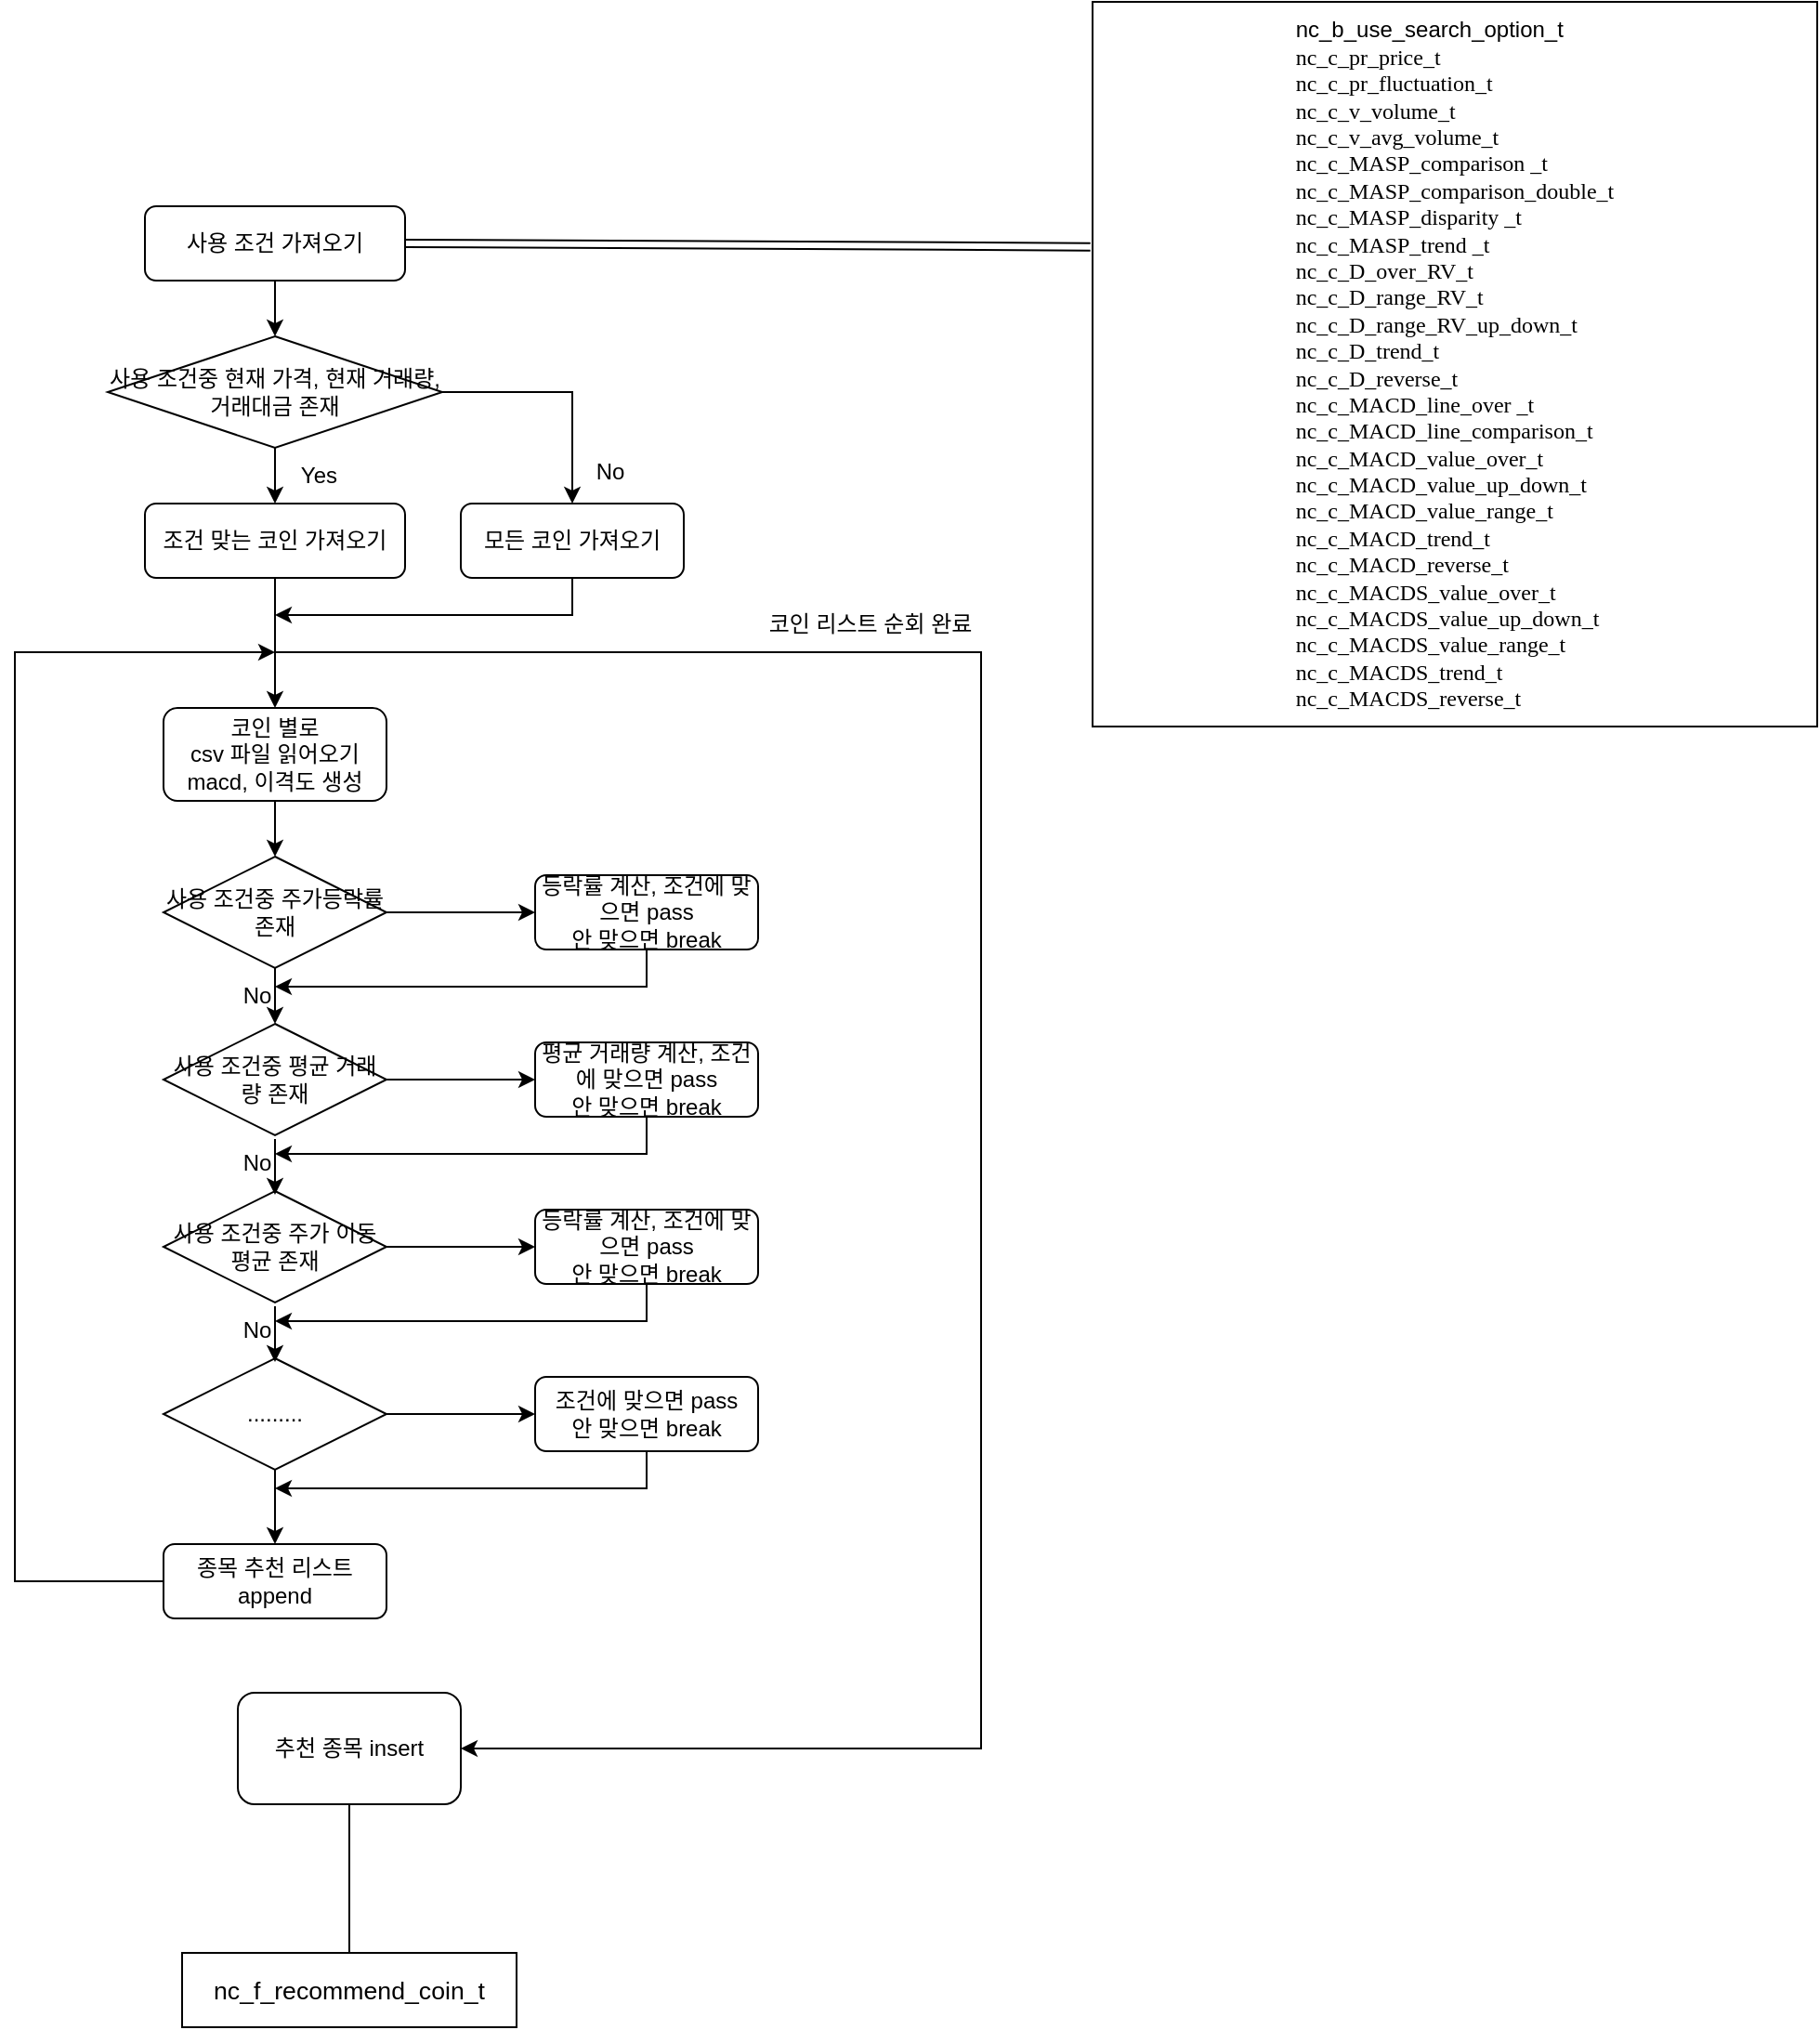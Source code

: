 <mxfile version="21.2.9" type="github">
  <diagram id="C5RBs43oDa-KdzZeNtuy" name="Page-1">
    <mxGraphModel dx="1434" dy="1908" grid="1" gridSize="10" guides="1" tooltips="1" connect="1" arrows="1" fold="1" page="1" pageScale="1" pageWidth="827" pageHeight="1169" math="0" shadow="0">
      <root>
        <mxCell id="WIyWlLk6GJQsqaUBKTNV-0" />
        <mxCell id="WIyWlLk6GJQsqaUBKTNV-1" parent="WIyWlLk6GJQsqaUBKTNV-0" />
        <mxCell id="H-ASx1NIcedOKn2gf6hK-0" value="사용 조건 가져오기" style="rounded=1;whiteSpace=wrap;html=1;fontSize=12;glass=0;strokeWidth=1;shadow=0;" vertex="1" parent="WIyWlLk6GJQsqaUBKTNV-1">
          <mxGeometry x="150" y="40" width="140" height="40" as="geometry" />
        </mxCell>
        <mxCell id="H-ASx1NIcedOKn2gf6hK-24" value="사용 조건중 현재 가격, 현재 거래량, 거래대금 존재" style="rhombus;whiteSpace=wrap;html=1;" vertex="1" parent="WIyWlLk6GJQsqaUBKTNV-1">
          <mxGeometry x="130" y="110" width="180" height="60" as="geometry" />
        </mxCell>
        <mxCell id="H-ASx1NIcedOKn2gf6hK-25" value="조건 맞는 코인 가져오기" style="rounded=1;whiteSpace=wrap;html=1;" vertex="1" parent="WIyWlLk6GJQsqaUBKTNV-1">
          <mxGeometry x="150" y="200" width="140" height="40" as="geometry" />
        </mxCell>
        <mxCell id="H-ASx1NIcedOKn2gf6hK-26" value="" style="endArrow=classic;html=1;rounded=0;exitX=0.5;exitY=1;exitDx=0;exitDy=0;" edge="1" parent="WIyWlLk6GJQsqaUBKTNV-1" source="H-ASx1NIcedOKn2gf6hK-0" target="H-ASx1NIcedOKn2gf6hK-24">
          <mxGeometry width="50" height="50" relative="1" as="geometry">
            <mxPoint x="390" y="390" as="sourcePoint" />
            <mxPoint x="440" y="340" as="targetPoint" />
          </mxGeometry>
        </mxCell>
        <mxCell id="H-ASx1NIcedOKn2gf6hK-27" value="" style="endArrow=classic;html=1;rounded=0;exitX=0.5;exitY=1;exitDx=0;exitDy=0;entryX=0.5;entryY=0;entryDx=0;entryDy=0;" edge="1" parent="WIyWlLk6GJQsqaUBKTNV-1" source="H-ASx1NIcedOKn2gf6hK-24" target="H-ASx1NIcedOKn2gf6hK-25">
          <mxGeometry width="50" height="50" relative="1" as="geometry">
            <mxPoint x="390" y="390" as="sourcePoint" />
            <mxPoint x="440" y="340" as="targetPoint" />
          </mxGeometry>
        </mxCell>
        <mxCell id="H-ASx1NIcedOKn2gf6hK-28" value="모든 코인 가져오기" style="rounded=1;whiteSpace=wrap;html=1;" vertex="1" parent="WIyWlLk6GJQsqaUBKTNV-1">
          <mxGeometry x="320" y="200" width="120" height="40" as="geometry" />
        </mxCell>
        <mxCell id="H-ASx1NIcedOKn2gf6hK-29" value="" style="endArrow=classic;html=1;rounded=0;exitX=1;exitY=0.5;exitDx=0;exitDy=0;entryX=0.5;entryY=0;entryDx=0;entryDy=0;" edge="1" parent="WIyWlLk6GJQsqaUBKTNV-1" source="H-ASx1NIcedOKn2gf6hK-24" target="H-ASx1NIcedOKn2gf6hK-28">
          <mxGeometry width="50" height="50" relative="1" as="geometry">
            <mxPoint x="390" y="390" as="sourcePoint" />
            <mxPoint x="440" y="340" as="targetPoint" />
            <Array as="points">
              <mxPoint x="380" y="140" />
            </Array>
          </mxGeometry>
        </mxCell>
        <mxCell id="H-ASx1NIcedOKn2gf6hK-30" value="" style="endArrow=classic;html=1;rounded=0;exitX=0.5;exitY=1;exitDx=0;exitDy=0;entryX=0.5;entryY=0;entryDx=0;entryDy=0;" edge="1" parent="WIyWlLk6GJQsqaUBKTNV-1" source="H-ASx1NIcedOKn2gf6hK-25" target="H-ASx1NIcedOKn2gf6hK-31">
          <mxGeometry width="50" height="50" relative="1" as="geometry">
            <mxPoint x="390" y="490" as="sourcePoint" />
            <mxPoint x="220" y="280" as="targetPoint" />
          </mxGeometry>
        </mxCell>
        <mxCell id="H-ASx1NIcedOKn2gf6hK-31" value="코인 별로 &lt;br&gt;csv 파일 읽어오기&lt;br&gt;macd, 이격도 생성" style="rounded=1;whiteSpace=wrap;html=1;" vertex="1" parent="WIyWlLk6GJQsqaUBKTNV-1">
          <mxGeometry x="160" y="310" width="120" height="50" as="geometry" />
        </mxCell>
        <mxCell id="H-ASx1NIcedOKn2gf6hK-33" value="" style="endArrow=classic;html=1;rounded=0;exitX=0.5;exitY=1;exitDx=0;exitDy=0;" edge="1" parent="WIyWlLk6GJQsqaUBKTNV-1" source="H-ASx1NIcedOKn2gf6hK-28">
          <mxGeometry width="50" height="50" relative="1" as="geometry">
            <mxPoint x="390" y="490" as="sourcePoint" />
            <mxPoint x="220" y="260" as="targetPoint" />
            <Array as="points">
              <mxPoint x="380" y="260" />
            </Array>
          </mxGeometry>
        </mxCell>
        <mxCell id="H-ASx1NIcedOKn2gf6hK-34" value="&amp;nbsp; Yes" style="text;html=1;align=center;verticalAlign=middle;resizable=0;points=[];autosize=1;strokeColor=none;fillColor=none;" vertex="1" parent="WIyWlLk6GJQsqaUBKTNV-1">
          <mxGeometry x="215" y="170" width="50" height="30" as="geometry" />
        </mxCell>
        <mxCell id="H-ASx1NIcedOKn2gf6hK-35" value="No" style="text;html=1;align=center;verticalAlign=middle;resizable=0;points=[];autosize=1;strokeColor=none;fillColor=none;" vertex="1" parent="WIyWlLk6GJQsqaUBKTNV-1">
          <mxGeometry x="380" y="168" width="40" height="30" as="geometry" />
        </mxCell>
        <mxCell id="H-ASx1NIcedOKn2gf6hK-36" value="사용 조건중 주가등락률 존재" style="rhombus;whiteSpace=wrap;html=1;" vertex="1" parent="WIyWlLk6GJQsqaUBKTNV-1">
          <mxGeometry x="160" y="390" width="120" height="60" as="geometry" />
        </mxCell>
        <mxCell id="H-ASx1NIcedOKn2gf6hK-37" value="사용 조건중 평균 거래량 존재" style="rhombus;whiteSpace=wrap;html=1;" vertex="1" parent="WIyWlLk6GJQsqaUBKTNV-1">
          <mxGeometry x="160" y="480" width="120" height="60" as="geometry" />
        </mxCell>
        <mxCell id="H-ASx1NIcedOKn2gf6hK-38" value="사용 조건중 주가 이동평균 존재" style="rhombus;whiteSpace=wrap;html=1;" vertex="1" parent="WIyWlLk6GJQsqaUBKTNV-1">
          <mxGeometry x="160" y="570" width="120" height="60" as="geometry" />
        </mxCell>
        <mxCell id="H-ASx1NIcedOKn2gf6hK-39" value="........." style="rhombus;whiteSpace=wrap;html=1;" vertex="1" parent="WIyWlLk6GJQsqaUBKTNV-1">
          <mxGeometry x="160" y="660" width="120" height="60" as="geometry" />
        </mxCell>
        <mxCell id="H-ASx1NIcedOKn2gf6hK-40" value="평균 거래량 계산, 조건에 맞으면 pass&lt;br&gt;안 맞으면 break" style="rounded=1;whiteSpace=wrap;html=1;" vertex="1" parent="WIyWlLk6GJQsqaUBKTNV-1">
          <mxGeometry x="360" y="490" width="120" height="40" as="geometry" />
        </mxCell>
        <mxCell id="H-ASx1NIcedOKn2gf6hK-41" value="" style="endArrow=classic;html=1;rounded=0;exitX=1;exitY=0.5;exitDx=0;exitDy=0;entryX=0;entryY=0.5;entryDx=0;entryDy=0;" edge="1" parent="WIyWlLk6GJQsqaUBKTNV-1" target="H-ASx1NIcedOKn2gf6hK-40">
          <mxGeometry width="50" height="50" relative="1" as="geometry">
            <mxPoint x="280" y="510" as="sourcePoint" />
            <mxPoint x="440" y="610" as="targetPoint" />
          </mxGeometry>
        </mxCell>
        <mxCell id="H-ASx1NIcedOKn2gf6hK-42" value="" style="endArrow=classic;html=1;rounded=0;exitX=0.5;exitY=1;exitDx=0;exitDy=0;entryX=0.5;entryY=0;entryDx=0;entryDy=0;" edge="1" parent="WIyWlLk6GJQsqaUBKTNV-1" source="H-ASx1NIcedOKn2gf6hK-31" target="H-ASx1NIcedOKn2gf6hK-36">
          <mxGeometry width="50" height="50" relative="1" as="geometry">
            <mxPoint x="390" y="570" as="sourcePoint" />
            <mxPoint x="440" y="520" as="targetPoint" />
          </mxGeometry>
        </mxCell>
        <mxCell id="H-ASx1NIcedOKn2gf6hK-44" value="" style="endArrow=classic;html=1;rounded=0;exitX=0.5;exitY=1;exitDx=0;exitDy=0;entryX=0.5;entryY=0;entryDx=0;entryDy=0;" edge="1" parent="WIyWlLk6GJQsqaUBKTNV-1">
          <mxGeometry width="50" height="50" relative="1" as="geometry">
            <mxPoint x="220" y="450" as="sourcePoint" />
            <mxPoint x="220" y="480" as="targetPoint" />
          </mxGeometry>
        </mxCell>
        <mxCell id="H-ASx1NIcedOKn2gf6hK-45" value="No" style="text;html=1;align=center;verticalAlign=middle;resizable=0;points=[];autosize=1;strokeColor=none;fillColor=none;" vertex="1" parent="WIyWlLk6GJQsqaUBKTNV-1">
          <mxGeometry x="190" y="450" width="40" height="30" as="geometry" />
        </mxCell>
        <mxCell id="H-ASx1NIcedOKn2gf6hK-46" value="" style="endArrow=classic;html=1;rounded=0;exitX=0.5;exitY=1;exitDx=0;exitDy=0;entryX=0.5;entryY=0;entryDx=0;entryDy=0;" edge="1" parent="WIyWlLk6GJQsqaUBKTNV-1">
          <mxGeometry width="50" height="50" relative="1" as="geometry">
            <mxPoint x="220" y="542" as="sourcePoint" />
            <mxPoint x="220" y="572" as="targetPoint" />
          </mxGeometry>
        </mxCell>
        <mxCell id="H-ASx1NIcedOKn2gf6hK-47" value="No" style="text;html=1;align=center;verticalAlign=middle;resizable=0;points=[];autosize=1;strokeColor=none;fillColor=none;" vertex="1" parent="WIyWlLk6GJQsqaUBKTNV-1">
          <mxGeometry x="190" y="540" width="40" height="30" as="geometry" />
        </mxCell>
        <mxCell id="H-ASx1NIcedOKn2gf6hK-48" value="" style="endArrow=classic;html=1;rounded=0;exitX=0.5;exitY=1;exitDx=0;exitDy=0;entryX=0.5;entryY=0;entryDx=0;entryDy=0;" edge="1" parent="WIyWlLk6GJQsqaUBKTNV-1">
          <mxGeometry width="50" height="50" relative="1" as="geometry">
            <mxPoint x="220" y="632" as="sourcePoint" />
            <mxPoint x="220" y="662" as="targetPoint" />
          </mxGeometry>
        </mxCell>
        <mxCell id="H-ASx1NIcedOKn2gf6hK-49" value="No" style="text;html=1;align=center;verticalAlign=middle;resizable=0;points=[];autosize=1;strokeColor=none;fillColor=none;" vertex="1" parent="WIyWlLk6GJQsqaUBKTNV-1">
          <mxGeometry x="190" y="630" width="40" height="30" as="geometry" />
        </mxCell>
        <mxCell id="H-ASx1NIcedOKn2gf6hK-50" value="" style="endArrow=classic;html=1;rounded=0;exitX=0.5;exitY=1;exitDx=0;exitDy=0;" edge="1" parent="WIyWlLk6GJQsqaUBKTNV-1" source="H-ASx1NIcedOKn2gf6hK-40">
          <mxGeometry width="50" height="50" relative="1" as="geometry">
            <mxPoint x="390" y="650" as="sourcePoint" />
            <mxPoint x="220" y="550" as="targetPoint" />
            <Array as="points">
              <mxPoint x="420" y="550" />
            </Array>
          </mxGeometry>
        </mxCell>
        <mxCell id="H-ASx1NIcedOKn2gf6hK-51" value="등락률 계산, 조건에 맞으면 pass&lt;br&gt;안 맞으면 break" style="rounded=1;whiteSpace=wrap;html=1;" vertex="1" parent="WIyWlLk6GJQsqaUBKTNV-1">
          <mxGeometry x="360" y="400" width="120" height="40" as="geometry" />
        </mxCell>
        <mxCell id="H-ASx1NIcedOKn2gf6hK-52" value="" style="endArrow=classic;html=1;rounded=0;exitX=1;exitY=0.5;exitDx=0;exitDy=0;entryX=0;entryY=0.5;entryDx=0;entryDy=0;" edge="1" target="H-ASx1NIcedOKn2gf6hK-51" parent="WIyWlLk6GJQsqaUBKTNV-1">
          <mxGeometry width="50" height="50" relative="1" as="geometry">
            <mxPoint x="280" y="420" as="sourcePoint" />
            <mxPoint x="440" y="520" as="targetPoint" />
          </mxGeometry>
        </mxCell>
        <mxCell id="H-ASx1NIcedOKn2gf6hK-53" value="" style="endArrow=classic;html=1;rounded=0;exitX=0.5;exitY=1;exitDx=0;exitDy=0;" edge="1" source="H-ASx1NIcedOKn2gf6hK-51" parent="WIyWlLk6GJQsqaUBKTNV-1">
          <mxGeometry width="50" height="50" relative="1" as="geometry">
            <mxPoint x="390" y="560" as="sourcePoint" />
            <mxPoint x="220" y="460" as="targetPoint" />
            <Array as="points">
              <mxPoint x="420" y="460" />
            </Array>
          </mxGeometry>
        </mxCell>
        <mxCell id="H-ASx1NIcedOKn2gf6hK-54" value="등락률 계산, 조건에 맞으면 pass&lt;br&gt;안 맞으면 break" style="rounded=1;whiteSpace=wrap;html=1;" vertex="1" parent="WIyWlLk6GJQsqaUBKTNV-1">
          <mxGeometry x="360" y="580" width="120" height="40" as="geometry" />
        </mxCell>
        <mxCell id="H-ASx1NIcedOKn2gf6hK-55" value="" style="endArrow=classic;html=1;rounded=0;exitX=1;exitY=0.5;exitDx=0;exitDy=0;entryX=0;entryY=0.5;entryDx=0;entryDy=0;" edge="1" target="H-ASx1NIcedOKn2gf6hK-54" parent="WIyWlLk6GJQsqaUBKTNV-1">
          <mxGeometry width="50" height="50" relative="1" as="geometry">
            <mxPoint x="280" y="600" as="sourcePoint" />
            <mxPoint x="440" y="700" as="targetPoint" />
          </mxGeometry>
        </mxCell>
        <mxCell id="H-ASx1NIcedOKn2gf6hK-56" value="" style="endArrow=classic;html=1;rounded=0;exitX=0.5;exitY=1;exitDx=0;exitDy=0;" edge="1" source="H-ASx1NIcedOKn2gf6hK-54" parent="WIyWlLk6GJQsqaUBKTNV-1">
          <mxGeometry width="50" height="50" relative="1" as="geometry">
            <mxPoint x="390" y="740" as="sourcePoint" />
            <mxPoint x="220" y="640" as="targetPoint" />
            <Array as="points">
              <mxPoint x="420" y="640" />
            </Array>
          </mxGeometry>
        </mxCell>
        <mxCell id="H-ASx1NIcedOKn2gf6hK-57" value="조건에 맞으면 pass&lt;br&gt;안 맞으면 break" style="rounded=1;whiteSpace=wrap;html=1;" vertex="1" parent="WIyWlLk6GJQsqaUBKTNV-1">
          <mxGeometry x="360" y="670" width="120" height="40" as="geometry" />
        </mxCell>
        <mxCell id="H-ASx1NIcedOKn2gf6hK-58" value="" style="endArrow=classic;html=1;rounded=0;exitX=1;exitY=0.5;exitDx=0;exitDy=0;entryX=0;entryY=0.5;entryDx=0;entryDy=0;" edge="1" target="H-ASx1NIcedOKn2gf6hK-57" parent="WIyWlLk6GJQsqaUBKTNV-1">
          <mxGeometry width="50" height="50" relative="1" as="geometry">
            <mxPoint x="280" y="690" as="sourcePoint" />
            <mxPoint x="440" y="790" as="targetPoint" />
          </mxGeometry>
        </mxCell>
        <mxCell id="H-ASx1NIcedOKn2gf6hK-59" value="" style="endArrow=classic;html=1;rounded=0;exitX=0.5;exitY=1;exitDx=0;exitDy=0;" edge="1" source="H-ASx1NIcedOKn2gf6hK-57" parent="WIyWlLk6GJQsqaUBKTNV-1">
          <mxGeometry width="50" height="50" relative="1" as="geometry">
            <mxPoint x="390" y="830" as="sourcePoint" />
            <mxPoint x="220" y="730" as="targetPoint" />
            <Array as="points">
              <mxPoint x="420" y="730" />
            </Array>
          </mxGeometry>
        </mxCell>
        <mxCell id="H-ASx1NIcedOKn2gf6hK-60" value="종목 추천 리스트 append" style="rounded=1;whiteSpace=wrap;html=1;" vertex="1" parent="WIyWlLk6GJQsqaUBKTNV-1">
          <mxGeometry x="160" y="760" width="120" height="40" as="geometry" />
        </mxCell>
        <mxCell id="H-ASx1NIcedOKn2gf6hK-61" value="" style="endArrow=classic;html=1;rounded=0;exitX=0.5;exitY=1;exitDx=0;exitDy=0;" edge="1" parent="WIyWlLk6GJQsqaUBKTNV-1" source="H-ASx1NIcedOKn2gf6hK-39" target="H-ASx1NIcedOKn2gf6hK-60">
          <mxGeometry width="50" height="50" relative="1" as="geometry">
            <mxPoint x="390" y="560" as="sourcePoint" />
            <mxPoint x="440" y="510" as="targetPoint" />
          </mxGeometry>
        </mxCell>
        <mxCell id="H-ASx1NIcedOKn2gf6hK-62" value="" style="endArrow=classic;html=1;rounded=0;exitX=0;exitY=0.5;exitDx=0;exitDy=0;" edge="1" parent="WIyWlLk6GJQsqaUBKTNV-1" source="H-ASx1NIcedOKn2gf6hK-60">
          <mxGeometry width="50" height="50" relative="1" as="geometry">
            <mxPoint x="390" y="550" as="sourcePoint" />
            <mxPoint x="220" y="280" as="targetPoint" />
            <Array as="points">
              <mxPoint x="80" y="780" />
              <mxPoint x="80" y="280" />
            </Array>
          </mxGeometry>
        </mxCell>
        <mxCell id="H-ASx1NIcedOKn2gf6hK-63" value="추천 종목 insert" style="rounded=1;whiteSpace=wrap;html=1;" vertex="1" parent="WIyWlLk6GJQsqaUBKTNV-1">
          <mxGeometry x="200" y="840" width="120" height="60" as="geometry" />
        </mxCell>
        <mxCell id="H-ASx1NIcedOKn2gf6hK-64" value="" style="endArrow=classic;html=1;rounded=0;entryX=1;entryY=0.5;entryDx=0;entryDy=0;" edge="1" parent="WIyWlLk6GJQsqaUBKTNV-1" target="H-ASx1NIcedOKn2gf6hK-63">
          <mxGeometry width="50" height="50" relative="1" as="geometry">
            <mxPoint x="220" y="280" as="sourcePoint" />
            <mxPoint x="440" y="600" as="targetPoint" />
            <Array as="points">
              <mxPoint x="340" y="280" />
              <mxPoint x="600" y="280" />
              <mxPoint x="600" y="870" />
            </Array>
          </mxGeometry>
        </mxCell>
        <mxCell id="H-ASx1NIcedOKn2gf6hK-65" value="코인 리스트 순회 완료" style="text;html=1;align=center;verticalAlign=middle;resizable=0;points=[];autosize=1;strokeColor=none;fillColor=none;" vertex="1" parent="WIyWlLk6GJQsqaUBKTNV-1">
          <mxGeometry x="470" y="250" width="140" height="30" as="geometry" />
        </mxCell>
        <mxCell id="H-ASx1NIcedOKn2gf6hK-69" value="&lt;div style=&quot;text-align: left;&quot;&gt;&lt;span style=&quot;background-color: initial;&quot;&gt;nc_b_use_search_option_t&lt;/span&gt;&lt;/div&gt;&lt;div style=&quot;text-align: left;&quot;&gt;&lt;span style=&quot;background-color: initial; text-indent: -20pt; font-family: 굴림;&quot;&gt;nc_c_pr_price_t&lt;/span&gt;&lt;/div&gt;&lt;div style=&quot;text-align: left;&quot;&gt;&lt;span style=&quot;background-color: initial; text-indent: -20pt; font-family: 굴림;&quot;&gt;nc_c_pr_fluctuation_t&lt;/span&gt;&lt;/div&gt;&lt;div style=&quot;text-align: left;&quot;&gt;&lt;span style=&quot;background-color: initial; text-indent: -20pt; font-family: 굴림;&quot;&gt;nc_c_v_volume_t&lt;/span&gt;&lt;/div&gt;&lt;div style=&quot;text-align: left;&quot;&gt;&lt;span style=&quot;background-color: initial; text-indent: -20pt; font-family: 굴림;&quot;&gt;nc_c_v_avg_volume_t&lt;/span&gt;&lt;/div&gt;&lt;div style=&quot;text-align: left;&quot;&gt;&lt;span style=&quot;background-color: initial; text-indent: -20pt; font-family: 굴림;&quot;&gt;nc_c_MASP_comparison _t&lt;/span&gt;&lt;/div&gt;&lt;div style=&quot;text-align: left;&quot;&gt;&lt;span style=&quot;background-color: initial; text-indent: -20pt; font-family: 굴림;&quot;&gt;nc_c_MASP_comparison_double_t&lt;/span&gt;&lt;/div&gt;&lt;div style=&quot;text-align: left;&quot;&gt;&lt;span style=&quot;background-color: initial; text-indent: -20pt; font-family: 굴림;&quot;&gt;nc_c_MASP_disparity _t&lt;/span&gt;&lt;/div&gt;&lt;div style=&quot;text-align: left;&quot;&gt;&lt;span style=&quot;background-color: initial; text-indent: -20pt; font-family: 굴림;&quot;&gt;nc_c_MASP_trend _t&lt;/span&gt;&lt;/div&gt;&lt;div style=&quot;text-align: left;&quot;&gt;&lt;span style=&quot;background-color: initial; text-indent: -20pt; font-family: 굴림;&quot;&gt;nc_c_D_over_RV_t&lt;/span&gt;&lt;/div&gt;&lt;div style=&quot;text-align: left;&quot;&gt;&lt;span style=&quot;background-color: initial; text-indent: -20pt; font-family: 굴림;&quot;&gt;nc_c_D_range_RV_t&lt;/span&gt;&lt;/div&gt;&lt;div style=&quot;text-align: left;&quot;&gt;&lt;span style=&quot;background-color: initial; text-indent: -20pt; font-family: 굴림;&quot;&gt;nc_c_D_range_RV_up_down_t&lt;/span&gt;&lt;/div&gt;&lt;div style=&quot;text-align: left;&quot;&gt;&lt;span style=&quot;background-color: initial; text-indent: -20pt; font-family: 굴림;&quot;&gt;nc_c_D_trend_t&lt;/span&gt;&lt;/div&gt;&lt;div style=&quot;text-align: left;&quot;&gt;&lt;span style=&quot;background-color: initial; text-indent: -20pt; font-family: 굴림;&quot;&gt;nc_c_D_reverse_t&lt;/span&gt;&lt;/div&gt;&lt;div style=&quot;text-align: left;&quot;&gt;&lt;span style=&quot;background-color: initial; text-indent: -20pt; font-family: 굴림;&quot;&gt;nc_c_MACD_line_over _t&lt;/span&gt;&lt;/div&gt;&lt;div style=&quot;text-align: left;&quot;&gt;&lt;span style=&quot;background-color: initial; text-indent: -20pt; font-family: 굴림;&quot;&gt;nc_c_MACD_line_comparison_t&lt;/span&gt;&lt;/div&gt;&lt;div style=&quot;text-align: left;&quot;&gt;&lt;span style=&quot;background-color: initial; text-indent: -20pt; font-family: 굴림;&quot;&gt;nc_c_MACD_value_over_t&lt;/span&gt;&lt;/div&gt;&lt;div style=&quot;text-align: left;&quot;&gt;&lt;span style=&quot;background-color: initial; text-indent: -20pt; font-family: 굴림;&quot;&gt;nc_c_MACD_value_up_down_t&lt;/span&gt;&lt;/div&gt;&lt;div style=&quot;text-align: left;&quot;&gt;&lt;span style=&quot;background-color: initial; text-indent: -20pt; font-family: 굴림;&quot;&gt;nc_c_MACD_value_range_t&lt;/span&gt;&lt;/div&gt;&lt;div style=&quot;text-align: left;&quot;&gt;&lt;span style=&quot;background-color: initial; text-indent: -20pt; font-family: 굴림;&quot;&gt;nc_c_MACD_trend_t&lt;/span&gt;&lt;/div&gt;&lt;div style=&quot;text-align: left;&quot;&gt;&lt;span style=&quot;background-color: initial; text-indent: -20pt; font-family: 굴림;&quot;&gt;nc_c_MACD_reverse_t&lt;/span&gt;&lt;/div&gt;&lt;div style=&quot;text-align: left;&quot;&gt;&lt;span style=&quot;background-color: initial; text-indent: -20pt; font-family: 굴림;&quot;&gt;nc_c_MACDS_value_over_t&lt;/span&gt;&lt;/div&gt;&lt;div style=&quot;text-align: left;&quot;&gt;&lt;span style=&quot;background-color: initial; text-indent: -20pt; font-family: 굴림;&quot;&gt;nc_c_MACDS_value_up_down_t&lt;/span&gt;&lt;/div&gt;&lt;div style=&quot;text-align: left;&quot;&gt;&lt;span style=&quot;background-color: initial; text-indent: -20pt; font-family: 굴림;&quot;&gt;nc_c_MACDS_value_range_t&lt;/span&gt;&lt;/div&gt;&lt;div style=&quot;text-align: left;&quot;&gt;&lt;span style=&quot;background-color: initial; text-indent: -20pt; font-family: 굴림;&quot;&gt;nc_c_MACDS_trend_t&lt;/span&gt;&lt;/div&gt;&lt;div style=&quot;text-align: left;&quot;&gt;&lt;span style=&quot;background-color: initial; text-indent: -20pt; font-family: 굴림;&quot;&gt;nc_c_MACDS_reverse_t&lt;/span&gt;&lt;/div&gt;" style="whiteSpace=wrap;html=1;aspect=fixed;" vertex="1" parent="WIyWlLk6GJQsqaUBKTNV-1">
          <mxGeometry x="660" y="-70" width="390" height="390" as="geometry" />
        </mxCell>
        <mxCell id="H-ASx1NIcedOKn2gf6hK-70" value="" style="shape=link;html=1;rounded=0;entryX=-0.003;entryY=0.338;entryDx=0;entryDy=0;entryPerimeter=0;exitX=1;exitY=0.5;exitDx=0;exitDy=0;" edge="1" parent="WIyWlLk6GJQsqaUBKTNV-1" source="H-ASx1NIcedOKn2gf6hK-0" target="H-ASx1NIcedOKn2gf6hK-69">
          <mxGeometry width="100" relative="1" as="geometry">
            <mxPoint x="310" y="170" as="sourcePoint" />
            <mxPoint x="410" y="170" as="targetPoint" />
          </mxGeometry>
        </mxCell>
        <mxCell id="H-ASx1NIcedOKn2gf6hK-71" value="" style="endArrow=none;html=1;rounded=0;exitX=0.5;exitY=1;exitDx=0;exitDy=0;" edge="1" parent="WIyWlLk6GJQsqaUBKTNV-1" source="H-ASx1NIcedOKn2gf6hK-63" target="H-ASx1NIcedOKn2gf6hK-72">
          <mxGeometry width="50" height="50" relative="1" as="geometry">
            <mxPoint x="340" y="900" as="sourcePoint" />
            <mxPoint x="260" y="1010" as="targetPoint" />
          </mxGeometry>
        </mxCell>
        <mxCell id="H-ASx1NIcedOKn2gf6hK-72" value="&lt;span style=&quot;font-size:10.0pt;font-family:&lt;br/&gt;굴림;mso-bidi-font-family:&amp;quot;Times New Roman&amp;quot;;color:black;mso-ansi-language:EN-US;&lt;br/&gt;mso-fareast-language:KO;mso-bidi-language:AR-SA&quot; lang=&quot;EN-US&quot;&gt;nc_f_recommend_coin_t&lt;/span&gt;" style="rounded=0;whiteSpace=wrap;html=1;" vertex="1" parent="WIyWlLk6GJQsqaUBKTNV-1">
          <mxGeometry x="170" y="980" width="180" height="40" as="geometry" />
        </mxCell>
      </root>
    </mxGraphModel>
  </diagram>
</mxfile>
